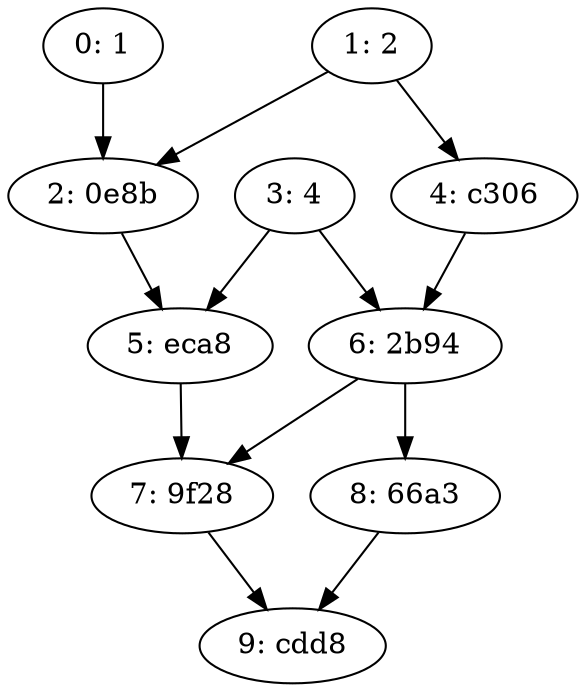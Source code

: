 digraph Test {
"0: 1" [rank = 1];
"1: 2" [rank = 1];
"2: 0e8b" [rank = 2];
"3: 4" [rank = 2];
"4: c306" [rank = 2];
"5: eca8" [rank = 3];
"6: 2b94" [rank = 3];
"7: 9f28" [rank = 4];
"8: 66a3" [rank = 4];
"9: cdd8" [rank = 5];

"0: 1" -> "2: 0e8b";
"1: 2" -> "2: 0e8b";
"1: 2" -> "4: c306";
"3: 4" -> "5: eca8";
"3: 4" -> "6: 2b94";

"5: eca8" -> "7: 9f28";
"6: 2b94" -> "7: 9f28";
"6: 2b94" -> "8: 66a3";

"2: 0e8b" -> "5: eca8";
"4: c306" -> "6: 2b94";

"7: 9f28" -> "9: cdd8";
"8: 66a3" -> "9: cdd8";
}
